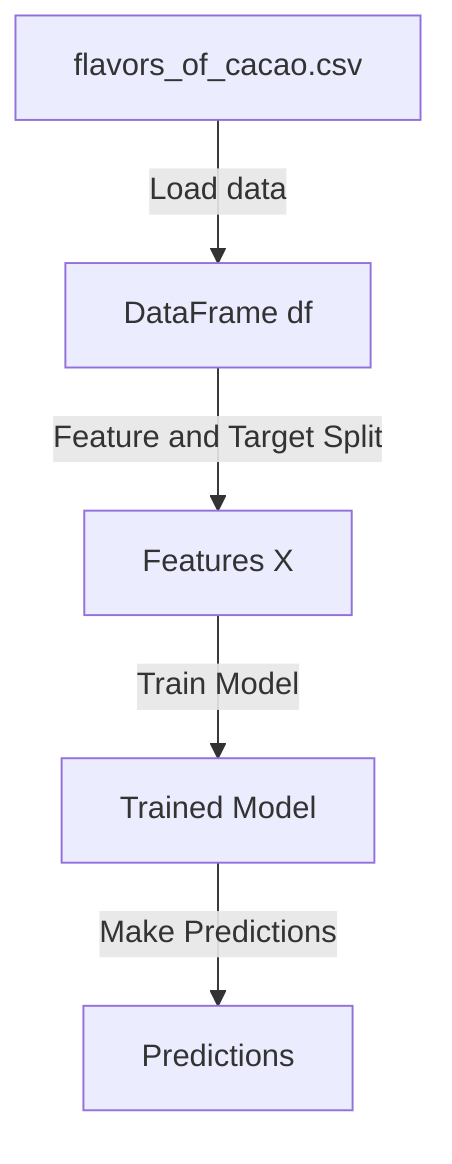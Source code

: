 flowchart TD
    A["flavors_of_cacao.csv"] -->|Load data| B["DataFrame df"]
    B -->|Feature and Target Split| C["Features X"]
    C -->|Train Model| D["Trained Model"]
    D -->|Make Predictions| E["Predictions"]